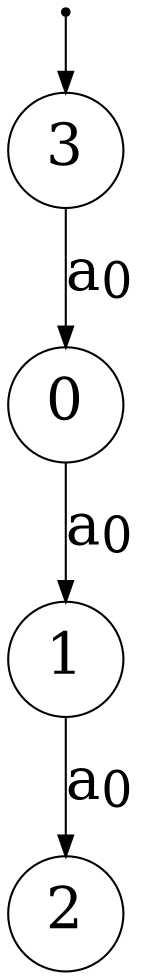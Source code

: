 digraph G {
"n0"[label= <0> shape=circle color="black" style=wedged fillcolor="white" style=filled fontsize="28"];
"n1"[label= <1> shape=circle color="black" style=wedged fillcolor="white" style=filled fontsize="28"];
"n2"[label= <2> shape=circle color="black" style=wedged fillcolor="white" style=filled fontsize="28"];
"n3"[label= <3> shape=circle color="black" style=wedged fillcolor="white" style=filled fontsize="28"];
"ArbitraryUnusedNameNoWorriesJustGrooving4"[fontSize=1 shape=point];
{"ArbitraryUnusedNameNoWorriesJustGrooving4"}->{"n3"};
{"n0"}->{"n1"}[label = <a<sub>0</sub>> color="black" arrowhead="normal" style="" fontsize="28"];
{"n1"}->{"n2"}[label = <a<sub>0</sub>> color="black" arrowhead="normal" style="" fontsize="28"];
{"n3"}->{"n0"}[label = <a<sub>0</sub>> color="black" arrowhead="normal" style="" fontsize="28"];
}
